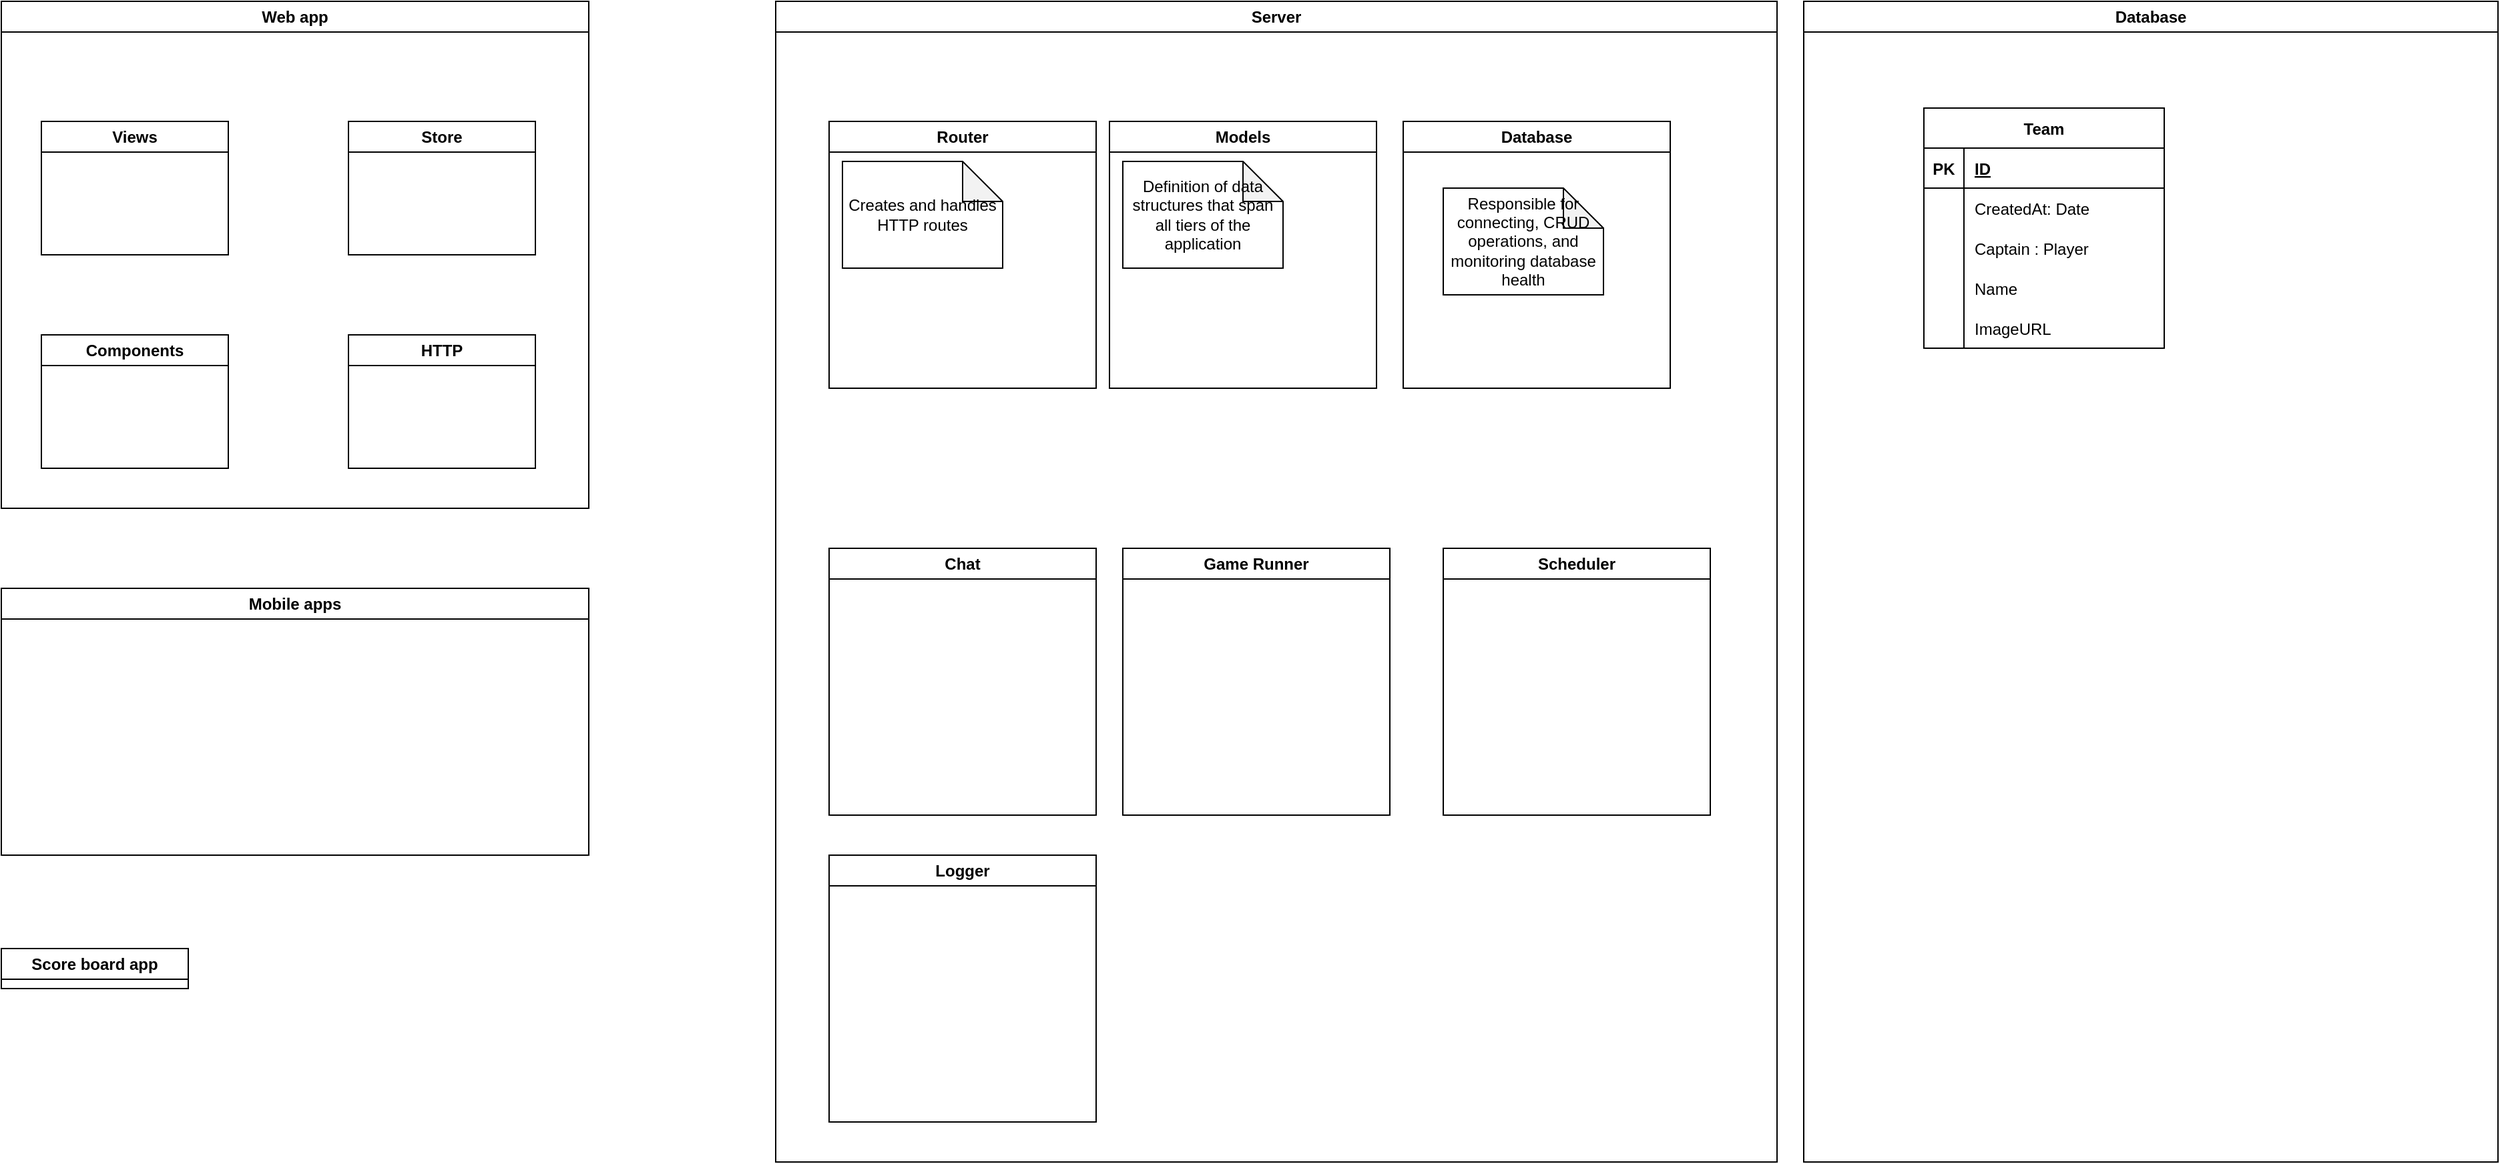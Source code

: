 <mxfile>
    <diagram id="Oioq2MlYxdWlYWQqClHu" name="Page-1">
        <mxGraphModel dx="2321" dy="1455" grid="1" gridSize="10" guides="1" tooltips="1" connect="1" arrows="1" fold="1" page="0" pageScale="1" pageWidth="1920" pageHeight="1200" math="0" shadow="0">
            <root>
                <mxCell id="0"/>
                <mxCell id="1" parent="0"/>
                <mxCell id="2" value="Web app" style="swimlane;whiteSpace=wrap;html=1;" vertex="1" parent="1">
                    <mxGeometry x="160" y="210" width="440" height="380" as="geometry">
                        <mxRectangle x="160" y="210" width="140" height="30" as="alternateBounds"/>
                    </mxGeometry>
                </mxCell>
                <mxCell id="35" value="Views" style="swimlane;whiteSpace=wrap;html=1;" vertex="1" parent="2">
                    <mxGeometry x="30" y="90" width="140" height="100" as="geometry"/>
                </mxCell>
                <mxCell id="36" value="Store" style="swimlane;whiteSpace=wrap;html=1;" vertex="1" parent="2">
                    <mxGeometry x="260" y="90" width="140" height="100" as="geometry"/>
                </mxCell>
                <mxCell id="37" value="Components" style="swimlane;whiteSpace=wrap;html=1;" vertex="1" parent="2">
                    <mxGeometry x="30" y="250" width="140" height="100" as="geometry"/>
                </mxCell>
                <mxCell id="38" value="HTTP" style="swimlane;whiteSpace=wrap;html=1;" vertex="1" parent="2">
                    <mxGeometry x="260" y="250" width="140" height="100" as="geometry"/>
                </mxCell>
                <mxCell id="40" value="Mobile apps" style="swimlane;whiteSpace=wrap;html=1;" vertex="1" parent="1">
                    <mxGeometry x="160" y="650" width="440" height="200" as="geometry"/>
                </mxCell>
                <mxCell id="41" value="Score board app" style="swimlane;whiteSpace=wrap;html=1;" vertex="1" collapsed="1" parent="1">
                    <mxGeometry x="160" y="920" width="140" height="30" as="geometry">
                        <mxRectangle x="160" y="920" width="440" height="200" as="alternateBounds"/>
                    </mxGeometry>
                </mxCell>
                <mxCell id="42" value="Future project: The intent of this app is to hook to a score board and drive it" style="shape=note;whiteSpace=wrap;html=1;backgroundOutline=1;darkOpacity=0.05;" vertex="1" parent="41">
                    <mxGeometry x="80" y="60" width="270" height="100" as="geometry"/>
                </mxCell>
                <mxCell id="43" value="Server" style="swimlane;whiteSpace=wrap;html=1;" vertex="1" parent="1">
                    <mxGeometry x="740" y="210" width="750" height="870" as="geometry"/>
                </mxCell>
                <mxCell id="45" value="Router" style="swimlane;whiteSpace=wrap;html=1;" vertex="1" parent="43">
                    <mxGeometry x="40" y="90" width="200" height="200" as="geometry"/>
                </mxCell>
                <mxCell id="47" value="Creates and handles HTTP routes" style="shape=note;whiteSpace=wrap;html=1;backgroundOutline=1;darkOpacity=0.05;" vertex="1" parent="45">
                    <mxGeometry x="10" y="30" width="120" height="80" as="geometry"/>
                </mxCell>
                <mxCell id="48" value="Models" style="swimlane;whiteSpace=wrap;html=1;" vertex="1" parent="43">
                    <mxGeometry x="250" y="90" width="200" height="200" as="geometry"/>
                </mxCell>
                <mxCell id="49" value="Definition of data structures that span all tiers of the application" style="shape=note;whiteSpace=wrap;html=1;backgroundOutline=1;darkOpacity=0.05;" vertex="1" parent="48">
                    <mxGeometry x="10" y="30" width="120" height="80" as="geometry"/>
                </mxCell>
                <mxCell id="50" value="Database" style="swimlane;whiteSpace=wrap;html=1;" vertex="1" parent="43">
                    <mxGeometry x="470" y="90" width="200" height="200" as="geometry"/>
                </mxCell>
                <mxCell id="51" value="Responsible for connecting, CRUD operations, and monitoring database health" style="shape=note;whiteSpace=wrap;html=1;backgroundOutline=1;darkOpacity=0.05;" vertex="1" parent="50">
                    <mxGeometry x="30" y="50" width="120" height="80" as="geometry"/>
                </mxCell>
                <mxCell id="52" value="Chat" style="swimlane;whiteSpace=wrap;html=1;" vertex="1" parent="43">
                    <mxGeometry x="40" y="410" width="200" height="200" as="geometry"/>
                </mxCell>
                <mxCell id="53" value="Game Runner" style="swimlane;whiteSpace=wrap;html=1;" vertex="1" parent="43">
                    <mxGeometry x="260" y="410" width="200" height="200" as="geometry"/>
                </mxCell>
                <mxCell id="63" value="Scheduler" style="swimlane;whiteSpace=wrap;html=1;" vertex="1" parent="43">
                    <mxGeometry x="500" y="410" width="200" height="200" as="geometry"/>
                </mxCell>
                <mxCell id="64" value="Logger" style="swimlane;whiteSpace=wrap;html=1;" vertex="1" parent="43">
                    <mxGeometry x="40" y="640" width="200" height="200" as="geometry"/>
                </mxCell>
                <mxCell id="44" value="Database" style="swimlane;whiteSpace=wrap;html=1;glass=0;comic=0;" vertex="1" parent="1">
                    <mxGeometry x="1510" y="210" width="520" height="870" as="geometry"/>
                </mxCell>
                <mxCell id="65" value="Team" style="shape=table;startSize=30;container=1;collapsible=1;childLayout=tableLayout;fixedRows=1;rowLines=0;fontStyle=1;align=center;resizeLast=1;columnLines=1;resizeLastRow=0;rounded=0;shadow=0;swimlaneLine=1;" vertex="1" parent="44">
                    <mxGeometry x="90" y="80" width="180" height="180" as="geometry"/>
                </mxCell>
                <mxCell id="66" value="" style="shape=tableRow;horizontal=0;startSize=0;swimlaneHead=0;swimlaneBody=0;fillColor=none;collapsible=0;dropTarget=0;points=[[0,0.5],[1,0.5]];portConstraint=eastwest;top=0;left=0;right=0;bottom=1;" vertex="1" parent="65">
                    <mxGeometry y="30" width="180" height="30" as="geometry"/>
                </mxCell>
                <mxCell id="67" value="PK" style="shape=partialRectangle;connectable=0;fillColor=none;top=0;left=0;bottom=0;right=0;fontStyle=1;overflow=hidden;" vertex="1" parent="66">
                    <mxGeometry width="30" height="30" as="geometry">
                        <mxRectangle width="30" height="30" as="alternateBounds"/>
                    </mxGeometry>
                </mxCell>
                <mxCell id="68" value="ID" style="shape=partialRectangle;connectable=0;fillColor=none;top=0;left=0;bottom=0;right=0;align=left;spacingLeft=6;fontStyle=5;overflow=hidden;" vertex="1" parent="66">
                    <mxGeometry x="30" width="150" height="30" as="geometry">
                        <mxRectangle width="150" height="30" as="alternateBounds"/>
                    </mxGeometry>
                </mxCell>
                <mxCell id="69" value="" style="shape=tableRow;horizontal=0;startSize=0;swimlaneHead=0;swimlaneBody=0;fillColor=none;collapsible=0;dropTarget=0;points=[[0,0.5],[1,0.5]];portConstraint=eastwest;top=0;left=0;right=0;bottom=0;" vertex="1" parent="65">
                    <mxGeometry y="60" width="180" height="30" as="geometry"/>
                </mxCell>
                <mxCell id="70" value="" style="shape=partialRectangle;connectable=0;fillColor=none;top=0;left=0;bottom=0;right=0;editable=1;overflow=hidden;" vertex="1" parent="69">
                    <mxGeometry width="30" height="30" as="geometry">
                        <mxRectangle width="30" height="30" as="alternateBounds"/>
                    </mxGeometry>
                </mxCell>
                <mxCell id="71" value="CreatedAt: Date" style="shape=partialRectangle;connectable=0;fillColor=none;top=0;left=0;bottom=0;right=0;align=left;spacingLeft=6;overflow=hidden;" vertex="1" parent="69">
                    <mxGeometry x="30" width="150" height="30" as="geometry">
                        <mxRectangle width="150" height="30" as="alternateBounds"/>
                    </mxGeometry>
                </mxCell>
                <mxCell id="72" value="" style="shape=tableRow;horizontal=0;startSize=0;swimlaneHead=0;swimlaneBody=0;fillColor=none;collapsible=0;dropTarget=0;points=[[0,0.5],[1,0.5]];portConstraint=eastwest;top=0;left=0;right=0;bottom=0;" vertex="1" parent="65">
                    <mxGeometry y="90" width="180" height="30" as="geometry"/>
                </mxCell>
                <mxCell id="73" value="" style="shape=partialRectangle;connectable=0;fillColor=none;top=0;left=0;bottom=0;right=0;editable=1;overflow=hidden;" vertex="1" parent="72">
                    <mxGeometry width="30" height="30" as="geometry">
                        <mxRectangle width="30" height="30" as="alternateBounds"/>
                    </mxGeometry>
                </mxCell>
                <mxCell id="74" value="Captain : Player" style="shape=partialRectangle;connectable=0;fillColor=none;top=0;left=0;bottom=0;right=0;align=left;spacingLeft=6;overflow=hidden;" vertex="1" parent="72">
                    <mxGeometry x="30" width="150" height="30" as="geometry">
                        <mxRectangle width="150" height="30" as="alternateBounds"/>
                    </mxGeometry>
                </mxCell>
                <mxCell id="75" value="" style="shape=tableRow;horizontal=0;startSize=0;swimlaneHead=0;swimlaneBody=0;fillColor=none;collapsible=0;dropTarget=0;points=[[0,0.5],[1,0.5]];portConstraint=eastwest;top=0;left=0;right=0;bottom=0;" vertex="1" parent="65">
                    <mxGeometry y="120" width="180" height="30" as="geometry"/>
                </mxCell>
                <mxCell id="76" value="" style="shape=partialRectangle;connectable=0;fillColor=none;top=0;left=0;bottom=0;right=0;editable=1;overflow=hidden;" vertex="1" parent="75">
                    <mxGeometry width="30" height="30" as="geometry">
                        <mxRectangle width="30" height="30" as="alternateBounds"/>
                    </mxGeometry>
                </mxCell>
                <mxCell id="77" value="Name" style="shape=partialRectangle;connectable=0;fillColor=none;top=0;left=0;bottom=0;right=0;align=left;spacingLeft=6;overflow=hidden;" vertex="1" parent="75">
                    <mxGeometry x="30" width="150" height="30" as="geometry">
                        <mxRectangle width="150" height="30" as="alternateBounds"/>
                    </mxGeometry>
                </mxCell>
                <mxCell id="135" value="" style="shape=tableRow;horizontal=0;startSize=0;swimlaneHead=0;swimlaneBody=0;fillColor=none;collapsible=0;dropTarget=0;points=[[0,0.5],[1,0.5]];portConstraint=eastwest;top=0;left=0;right=0;bottom=0;" vertex="1" parent="65">
                    <mxGeometry y="150" width="180" height="30" as="geometry"/>
                </mxCell>
                <mxCell id="136" value="" style="shape=partialRectangle;connectable=0;fillColor=none;top=0;left=0;bottom=0;right=0;editable=1;overflow=hidden;" vertex="1" parent="135">
                    <mxGeometry width="30" height="30" as="geometry">
                        <mxRectangle width="30" height="30" as="alternateBounds"/>
                    </mxGeometry>
                </mxCell>
                <mxCell id="137" value="ImageURL" style="shape=partialRectangle;connectable=0;fillColor=none;top=0;left=0;bottom=0;right=0;align=left;spacingLeft=6;overflow=hidden;" vertex="1" parent="135">
                    <mxGeometry x="30" width="150" height="30" as="geometry">
                        <mxRectangle width="150" height="30" as="alternateBounds"/>
                    </mxGeometry>
                </mxCell>
            </root>
        </mxGraphModel>
    </diagram>
</mxfile>